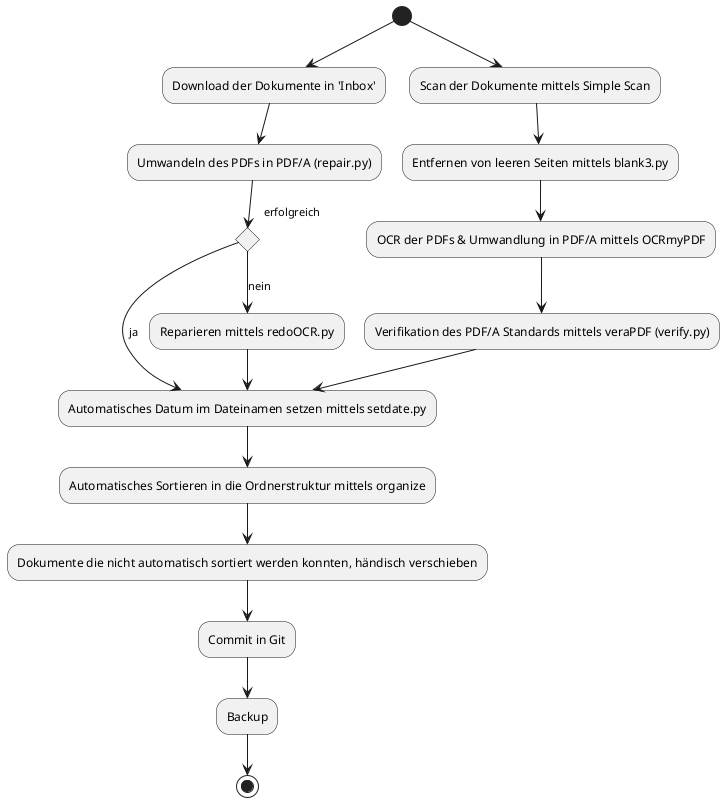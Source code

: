 @startuml
(*) --> "Download der Dokumente in 'Inbox'"
--> "Umwandeln des PDFs in PDF/A (repair.py)"

if "erfolgreich" then
--> [ja] "Automatisches Datum im Dateinamen setzen mittels setdate.py"

else
--> [nein] "Reparieren mittels redoOCR.py"
--> "Automatisches Datum im Dateinamen setzen mittels setdate.py"

(*) --> "Scan der Dokumente mittels Simple Scan"
--> "Entfernen von leeren Seiten mittels blank3.py"
--> "OCR der PDFs & Umwandlung in PDF/A mittels OCRmyPDF"
--> "Verifikation des PDF/A Standards mittels veraPDF (verify.py)"
--> "Automatisches Datum im Dateinamen setzen mittels setdate.py"
--> "Automatisches Sortieren in die Ordnerstruktur mittels organize"
--> "Dokumente die nicht automatisch sortiert werden konnten, händisch verschieben"
--> "Commit in Git"
--> "Backup"
"Backup" --> (*)
@enduml
